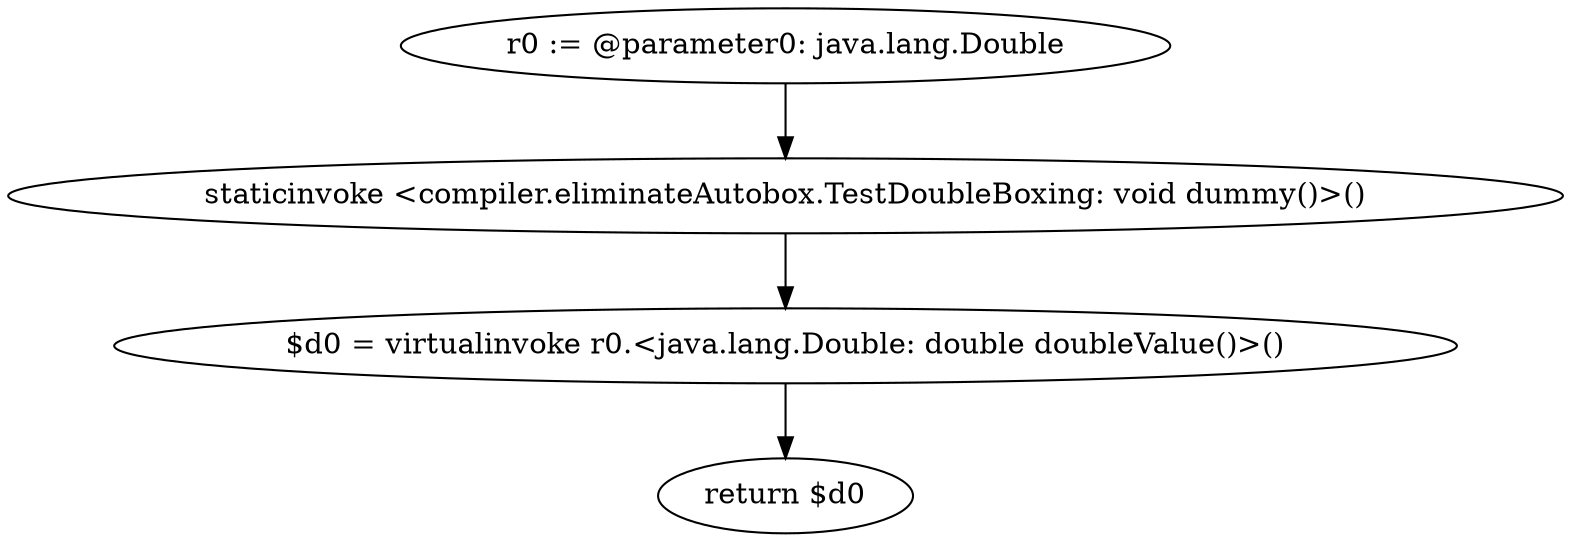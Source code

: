 digraph "unitGraph" {
    "r0 := @parameter0: java.lang.Double"
    "staticinvoke <compiler.eliminateAutobox.TestDoubleBoxing: void dummy()>()"
    "$d0 = virtualinvoke r0.<java.lang.Double: double doubleValue()>()"
    "return $d0"
    "r0 := @parameter0: java.lang.Double"->"staticinvoke <compiler.eliminateAutobox.TestDoubleBoxing: void dummy()>()";
    "staticinvoke <compiler.eliminateAutobox.TestDoubleBoxing: void dummy()>()"->"$d0 = virtualinvoke r0.<java.lang.Double: double doubleValue()>()";
    "$d0 = virtualinvoke r0.<java.lang.Double: double doubleValue()>()"->"return $d0";
}
